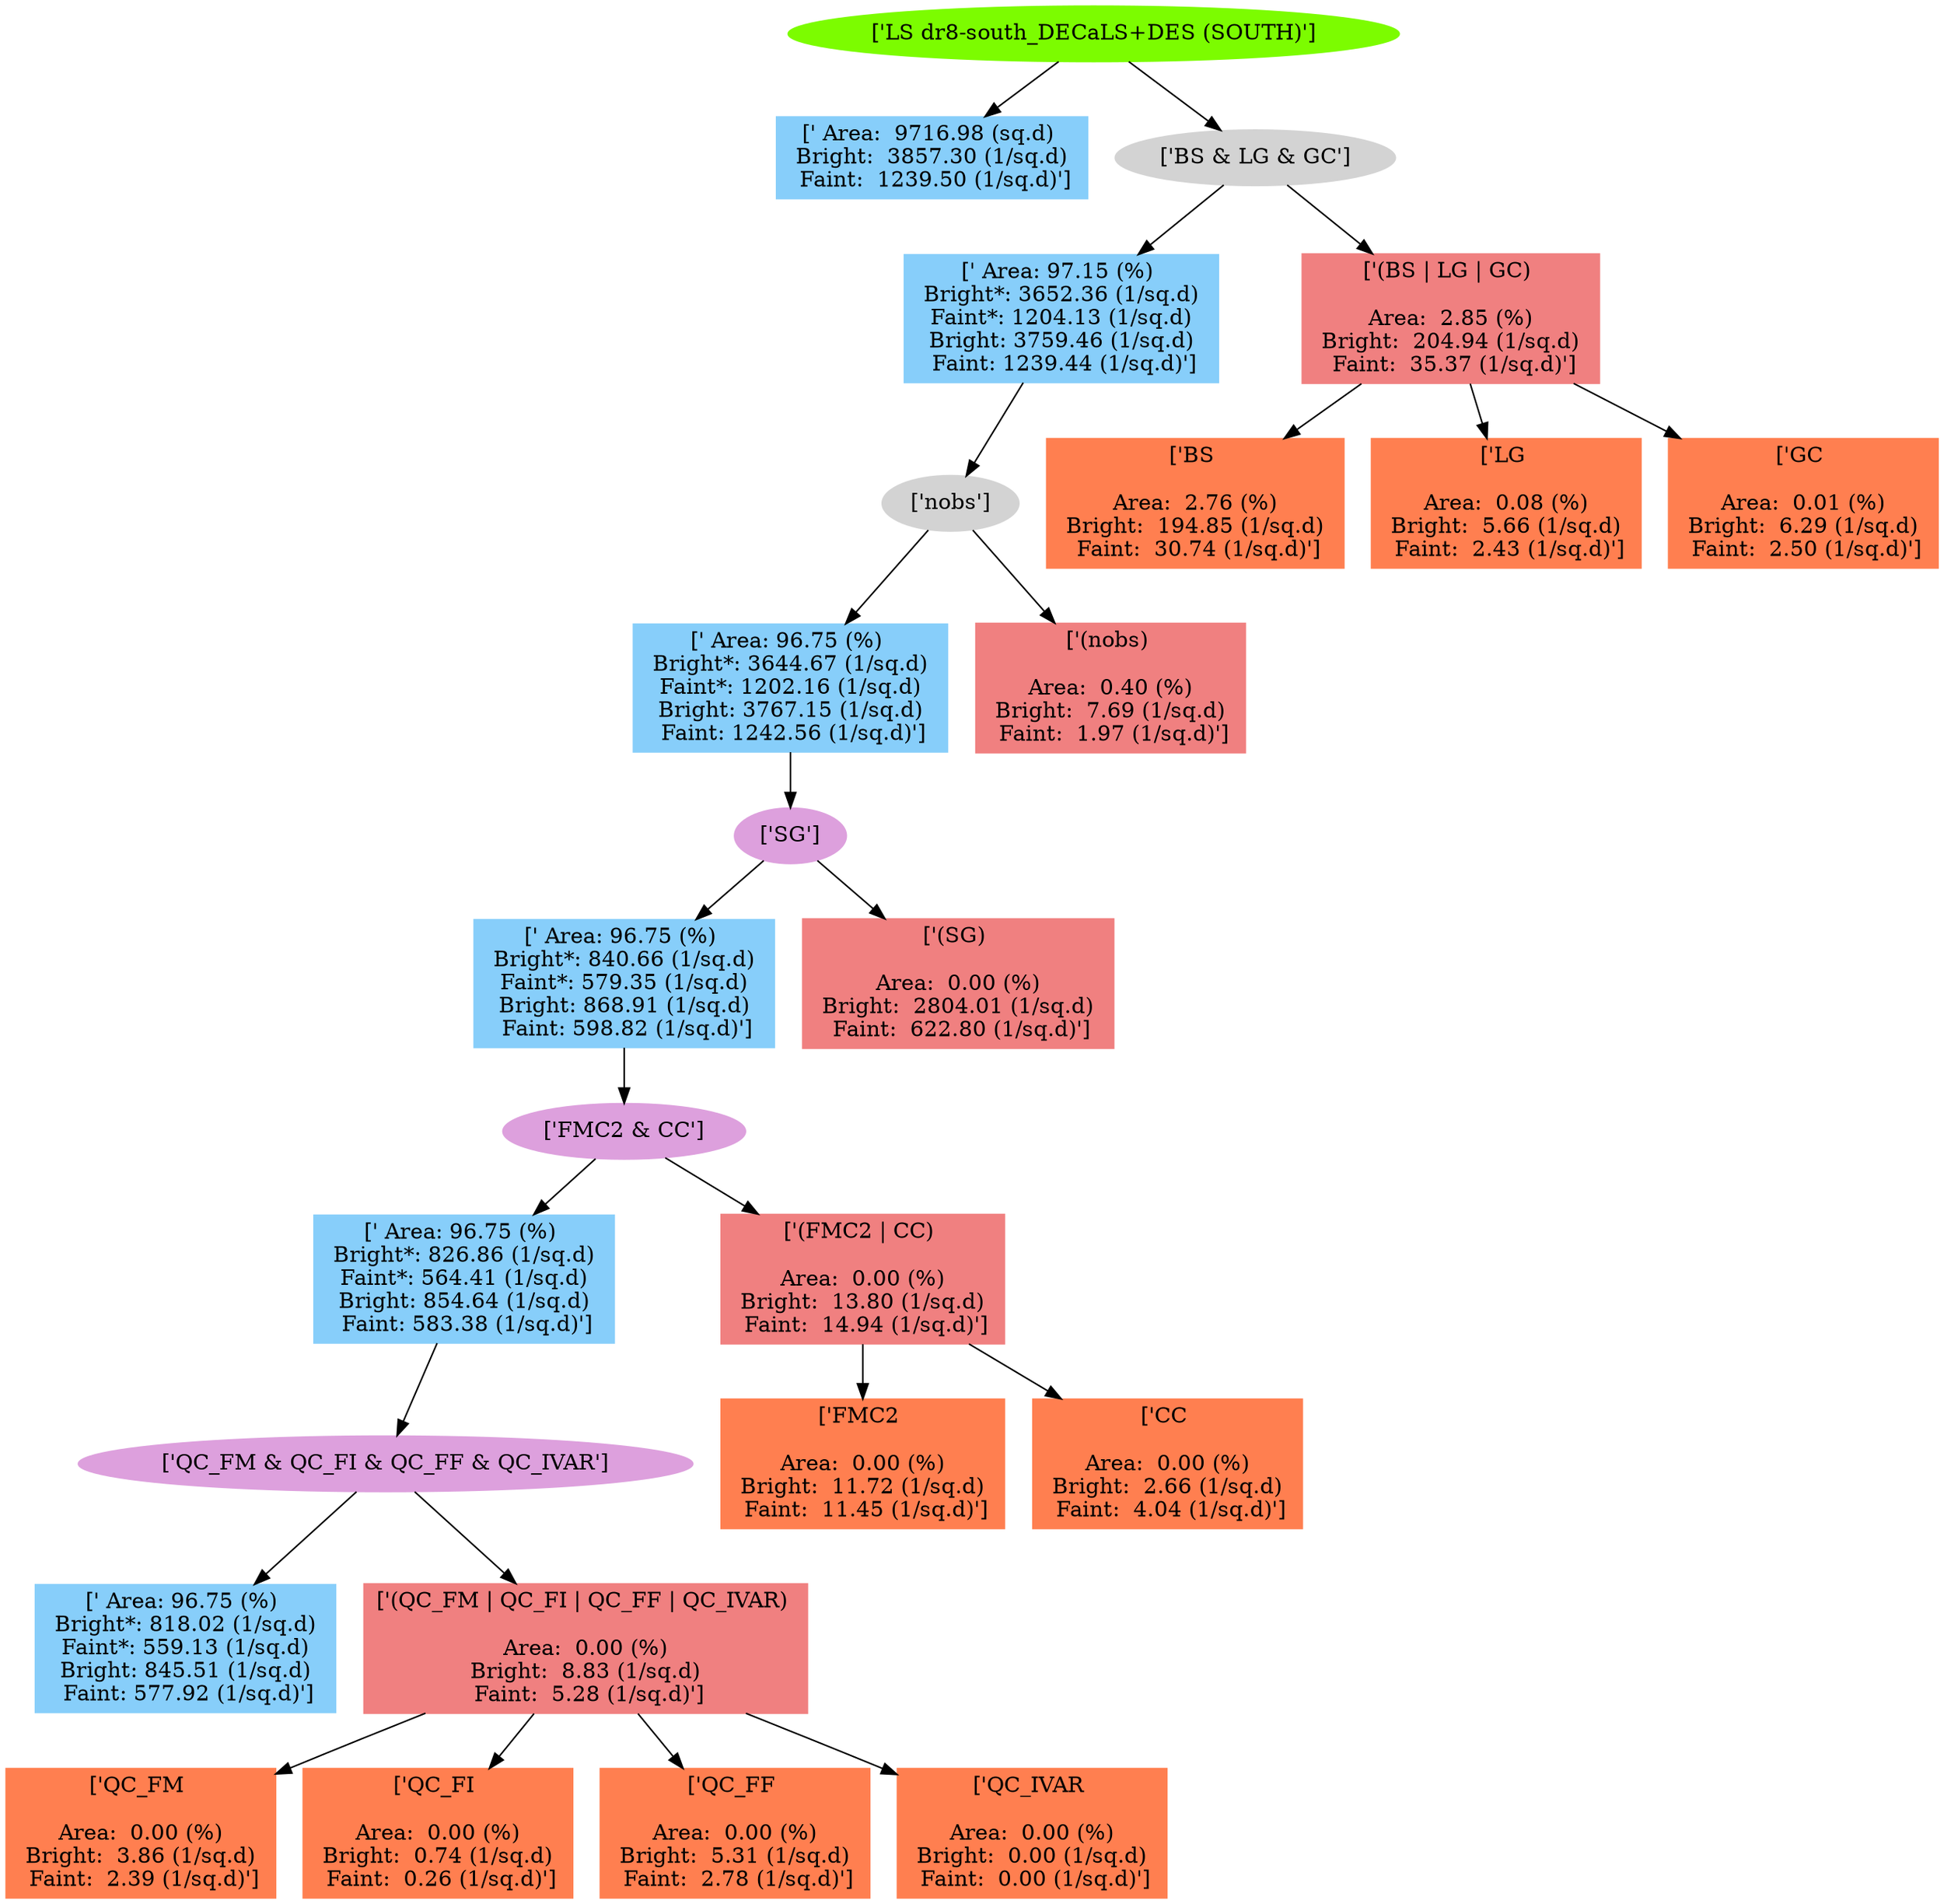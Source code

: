 digraph "" {
	"[' Area:  9716.98 (sq.d) \n Bright:  3857.30 (1/sq.d) \n Faint:  1239.50 (1/sq.d)']"	 [color=lightskyblue,
		shape=box,
		style=filled];
	"['LS dr8-south_DECaLS+DES (SOUTH)']"	 [color=lawngreen,
		style=filled];
	"['LS dr8-south_DECaLS+DES (SOUTH)']" -> "[' Area:  9716.98 (sq.d) \n Bright:  3857.30 (1/sq.d) \n Faint:  1239.50 (1/sq.d)']";
	"['BS & LG & GC']"	 [color=lightgray,
		style=filled];
	"['LS dr8-south_DECaLS+DES (SOUTH)']" -> "['BS & LG & GC']";
	"[' Area: 97.15 (%) \n Bright*: 3652.36 (1/sq.d) \n Faint*: 1204.13 (1/sq.d) \n Bright: 3759.46 (1/sq.d) \n Faint: 1239.44 (1/sq.d)']"	 [color=lightskyblue,
		shape=box,
		style=filled];
	"['nobs']"	 [color=lightgray,
		style=filled];
	"[' Area: 97.15 (%) \n Bright*: 3652.36 (1/sq.d) \n Faint*: 1204.13 (1/sq.d) \n Bright: 3759.46 (1/sq.d) \n Faint: 1239.44 (1/sq.d)']" -> "['nobs']";
	"['(BS | LG | GC) \n\n Area:  2.85 (%) \n Bright:  204.94 (1/sq.d) \n Faint:  35.37 (1/sq.d)']"	 [color=lightcoral,
		shape=box,
		style=filled];
	"['BS \n\n Area:  2.76 (%) \n Bright:  194.85 (1/sq.d) \n Faint:  30.74 (1/sq.d)']"	 [color=coral,
		shape=box,
		style=filled];
	"['(BS | LG | GC) \n\n Area:  2.85 (%) \n Bright:  204.94 (1/sq.d) \n Faint:  35.37 (1/sq.d)']" -> "['BS \n\n Area:  2.76 (%) \n Bright:  194.85 (1/sq.d) \n Faint:  30.74 (1/sq.d)']";
	"['LG \n\n Area:  0.08 (%) \n Bright:  5.66 (1/sq.d) \n Faint:  2.43 (1/sq.d)']"	 [color=coral,
		shape=box,
		style=filled];
	"['(BS | LG | GC) \n\n Area:  2.85 (%) \n Bright:  204.94 (1/sq.d) \n Faint:  35.37 (1/sq.d)']" -> "['LG \n\n Area:  0.08 (%) \n Bright:  5.66 (1/sq.d) \n Faint:  2.43 (1/sq.d)']";
	"['GC \n\n Area:  0.01 (%) \n Bright:  6.29 (1/sq.d) \n Faint:  2.50 (1/sq.d)']"	 [color=coral,
		shape=box,
		style=filled];
	"['(BS | LG | GC) \n\n Area:  2.85 (%) \n Bright:  204.94 (1/sq.d) \n Faint:  35.37 (1/sq.d)']" -> "['GC \n\n Area:  0.01 (%) \n Bright:  6.29 (1/sq.d) \n Faint:  2.50 (1/sq.d)']";
	"['BS & LG & GC']" -> "[' Area: 97.15 (%) \n Bright*: 3652.36 (1/sq.d) \n Faint*: 1204.13 (1/sq.d) \n Bright: 3759.46 (1/sq.d) \n Faint: 1239.44 (1/sq.d)']";
	"['BS & LG & GC']" -> "['(BS | LG | GC) \n\n Area:  2.85 (%) \n Bright:  204.94 (1/sq.d) \n Faint:  35.37 (1/sq.d)']";
	"[' Area: 96.75 (%) \n Bright*: 3644.67 (1/sq.d) \n Faint*: 1202.16 (1/sq.d) \n Bright: 3767.15 (1/sq.d) \n Faint: 1242.56 (1/sq.d)']"	 [color=lightskyblue,
		shape=box,
		style=filled];
	"['SG']"	 [color=plum,
		style=filled];
	"[' Area: 96.75 (%) \n Bright*: 3644.67 (1/sq.d) \n Faint*: 1202.16 (1/sq.d) \n Bright: 3767.15 (1/sq.d) \n Faint: 1242.56 (1/sq.d)']" -> "['SG']";
	"['(nobs) \n\n Area:  0.40 (%) \n Bright:  7.69 (1/sq.d) \n Faint:  1.97 (1/sq.d)']"	 [color=lightcoral,
		shape=box,
		style=filled];
	"['nobs']" -> "[' Area: 96.75 (%) \n Bright*: 3644.67 (1/sq.d) \n Faint*: 1202.16 (1/sq.d) \n Bright: 3767.15 (1/sq.d) \n Faint: 1242.56 (1/sq.d)']";
	"['nobs']" -> "['(nobs) \n\n Area:  0.40 (%) \n Bright:  7.69 (1/sq.d) \n Faint:  1.97 (1/sq.d)']";
	"[' Area: 96.75 (%) \n Bright*: 840.66 (1/sq.d) \n Faint*: 579.35 (1/sq.d) \n Bright: 868.91 (1/sq.d) \n Faint: 598.82 (1/sq.d)']"	 [color=lightskyblue,
		shape=box,
		style=filled];
	"['FMC2 & CC']"	 [color=plum,
		style=filled];
	"[' Area: 96.75 (%) \n Bright*: 840.66 (1/sq.d) \n Faint*: 579.35 (1/sq.d) \n Bright: 868.91 (1/sq.d) \n Faint: 598.82 (1/sq.d)']" -> "['FMC2 & CC']";
	"['(SG) \n\n Area:  0.00 (%) \n Bright:  2804.01 (1/sq.d) \n Faint:  622.80 (1/sq.d)']"	 [color=lightcoral,
		shape=box,
		style=filled];
	"['SG']" -> "[' Area: 96.75 (%) \n Bright*: 840.66 (1/sq.d) \n Faint*: 579.35 (1/sq.d) \n Bright: 868.91 (1/sq.d) \n Faint: 598.82 (1/sq.d)']";
	"['SG']" -> "['(SG) \n\n Area:  0.00 (%) \n Bright:  2804.01 (1/sq.d) \n Faint:  622.80 (1/sq.d)']";
	"[' Area: 96.75 (%) \n Bright*: 826.86 (1/sq.d) \n Faint*: 564.41 (1/sq.d) \n Bright: 854.64 (1/sq.d) \n Faint: 583.38 (1/sq.d)']"	 [color=lightskyblue,
		shape=box,
		style=filled];
	"['QC_FM & QC_FI & QC_FF & QC_IVAR']"	 [color=plum,
		style=filled];
	"[' Area: 96.75 (%) \n Bright*: 826.86 (1/sq.d) \n Faint*: 564.41 (1/sq.d) \n Bright: 854.64 (1/sq.d) \n Faint: 583.38 (1/sq.d)']" -> "['QC_FM & QC_FI & QC_FF & QC_IVAR']";
	"['(FMC2 | CC) \n\n Area:  0.00 (%) \n Bright:  13.80 (1/sq.d) \n Faint:  14.94 (1/sq.d)']"	 [color=lightcoral,
		shape=box,
		style=filled];
	"['FMC2 \n\n Area:  0.00 (%) \n Bright:  11.72 (1/sq.d) \n Faint:  11.45 (1/sq.d)']"	 [color=coral,
		shape=box,
		style=filled];
	"['(FMC2 | CC) \n\n Area:  0.00 (%) \n Bright:  13.80 (1/sq.d) \n Faint:  14.94 (1/sq.d)']" -> "['FMC2 \n\n Area:  0.00 (%) \n Bright:  11.72 (1/sq.d) \n Faint:  11.45 (1/sq.d)']";
	"['CC \n\n Area:  0.00 (%) \n Bright:  2.66 (1/sq.d) \n Faint:  4.04 (1/sq.d)']"	 [color=coral,
		shape=box,
		style=filled];
	"['(FMC2 | CC) \n\n Area:  0.00 (%) \n Bright:  13.80 (1/sq.d) \n Faint:  14.94 (1/sq.d)']" -> "['CC \n\n Area:  0.00 (%) \n Bright:  2.66 (1/sq.d) \n Faint:  4.04 (1/sq.d)']";
	"['FMC2 & CC']" -> "[' Area: 96.75 (%) \n Bright*: 826.86 (1/sq.d) \n Faint*: 564.41 (1/sq.d) \n Bright: 854.64 (1/sq.d) \n Faint: 583.38 (1/sq.d)']";
	"['FMC2 & CC']" -> "['(FMC2 | CC) \n\n Area:  0.00 (%) \n Bright:  13.80 (1/sq.d) \n Faint:  14.94 (1/sq.d)']";
	"[' Area: 96.75 (%) \n Bright*: 818.02 (1/sq.d) \n Faint*: 559.13 (1/sq.d) \n Bright: 845.51 (1/sq.d) \n Faint: 577.92 (1/sq.d)']"	 [color=lightskyblue,
		shape=box,
		style=filled];
	"['(QC_FM | QC_FI | QC_FF | QC_IVAR) \n\n Area:  0.00 (%) \n Bright:  8.83 (1/sq.d) \n Faint:  5.28 (1/sq.d)']"	 [color=lightcoral,
		shape=box,
		style=filled];
	"['QC_FM \n\n Area:  0.00 (%) \n Bright:  3.86 (1/sq.d) \n Faint:  2.39 (1/sq.d)']"	 [color=coral,
		shape=box,
		style=filled];
	"['(QC_FM | QC_FI | QC_FF | QC_IVAR) \n\n Area:  0.00 (%) \n Bright:  8.83 (1/sq.d) \n Faint:  5.28 (1/sq.d)']" -> "['QC_FM \n\n Area:  0.00 (%) \n Bright:  3.86 (1/sq.d) \n Faint:  2.39 (1/sq.d)']";
	"['QC_FI \n\n Area:  0.00 (%) \n Bright:  0.74 (1/sq.d) \n Faint:  0.26 (1/sq.d)']"	 [color=coral,
		shape=box,
		style=filled];
	"['(QC_FM | QC_FI | QC_FF | QC_IVAR) \n\n Area:  0.00 (%) \n Bright:  8.83 (1/sq.d) \n Faint:  5.28 (1/sq.d)']" -> "['QC_FI \n\n Area:  0.00 (%) \n Bright:  0.74 (1/sq.d) \n Faint:  0.26 (1/sq.d)']";
	"['QC_FF \n\n Area:  0.00 (%) \n Bright:  5.31 (1/sq.d) \n Faint:  2.78 (1/sq.d)']"	 [color=coral,
		shape=box,
		style=filled];
	"['(QC_FM | QC_FI | QC_FF | QC_IVAR) \n\n Area:  0.00 (%) \n Bright:  8.83 (1/sq.d) \n Faint:  5.28 (1/sq.d)']" -> "['QC_FF \n\n Area:  0.00 (%) \n Bright:  5.31 (1/sq.d) \n Faint:  2.78 (1/sq.d)']";
	"['QC_IVAR \n\n Area:  0.00 (%) \n Bright:  0.00 (1/sq.d) \n Faint:  0.00 (1/sq.d)']"	 [color=coral,
		shape=box,
		style=filled];
	"['(QC_FM | QC_FI | QC_FF | QC_IVAR) \n\n Area:  0.00 (%) \n Bright:  8.83 (1/sq.d) \n Faint:  5.28 (1/sq.d)']" -> "['QC_IVAR \n\n Area:  0.00 (%) \n Bright:  0.00 (1/sq.d) \n Faint:  0.00 (1/sq.d)']";
	"['QC_FM & QC_FI & QC_FF & QC_IVAR']" -> "[' Area: 96.75 (%) \n Bright*: 818.02 (1/sq.d) \n Faint*: 559.13 (1/sq.d) \n Bright: 845.51 (1/sq.d) \n Faint: 577.92 (1/sq.d)']";
	"['QC_FM & QC_FI & QC_FF & QC_IVAR']" -> "['(QC_FM | QC_FI | QC_FF | QC_IVAR) \n\n Area:  0.00 (%) \n Bright:  8.83 (1/sq.d) \n Faint:  5.28 (1/sq.d)']";
}
